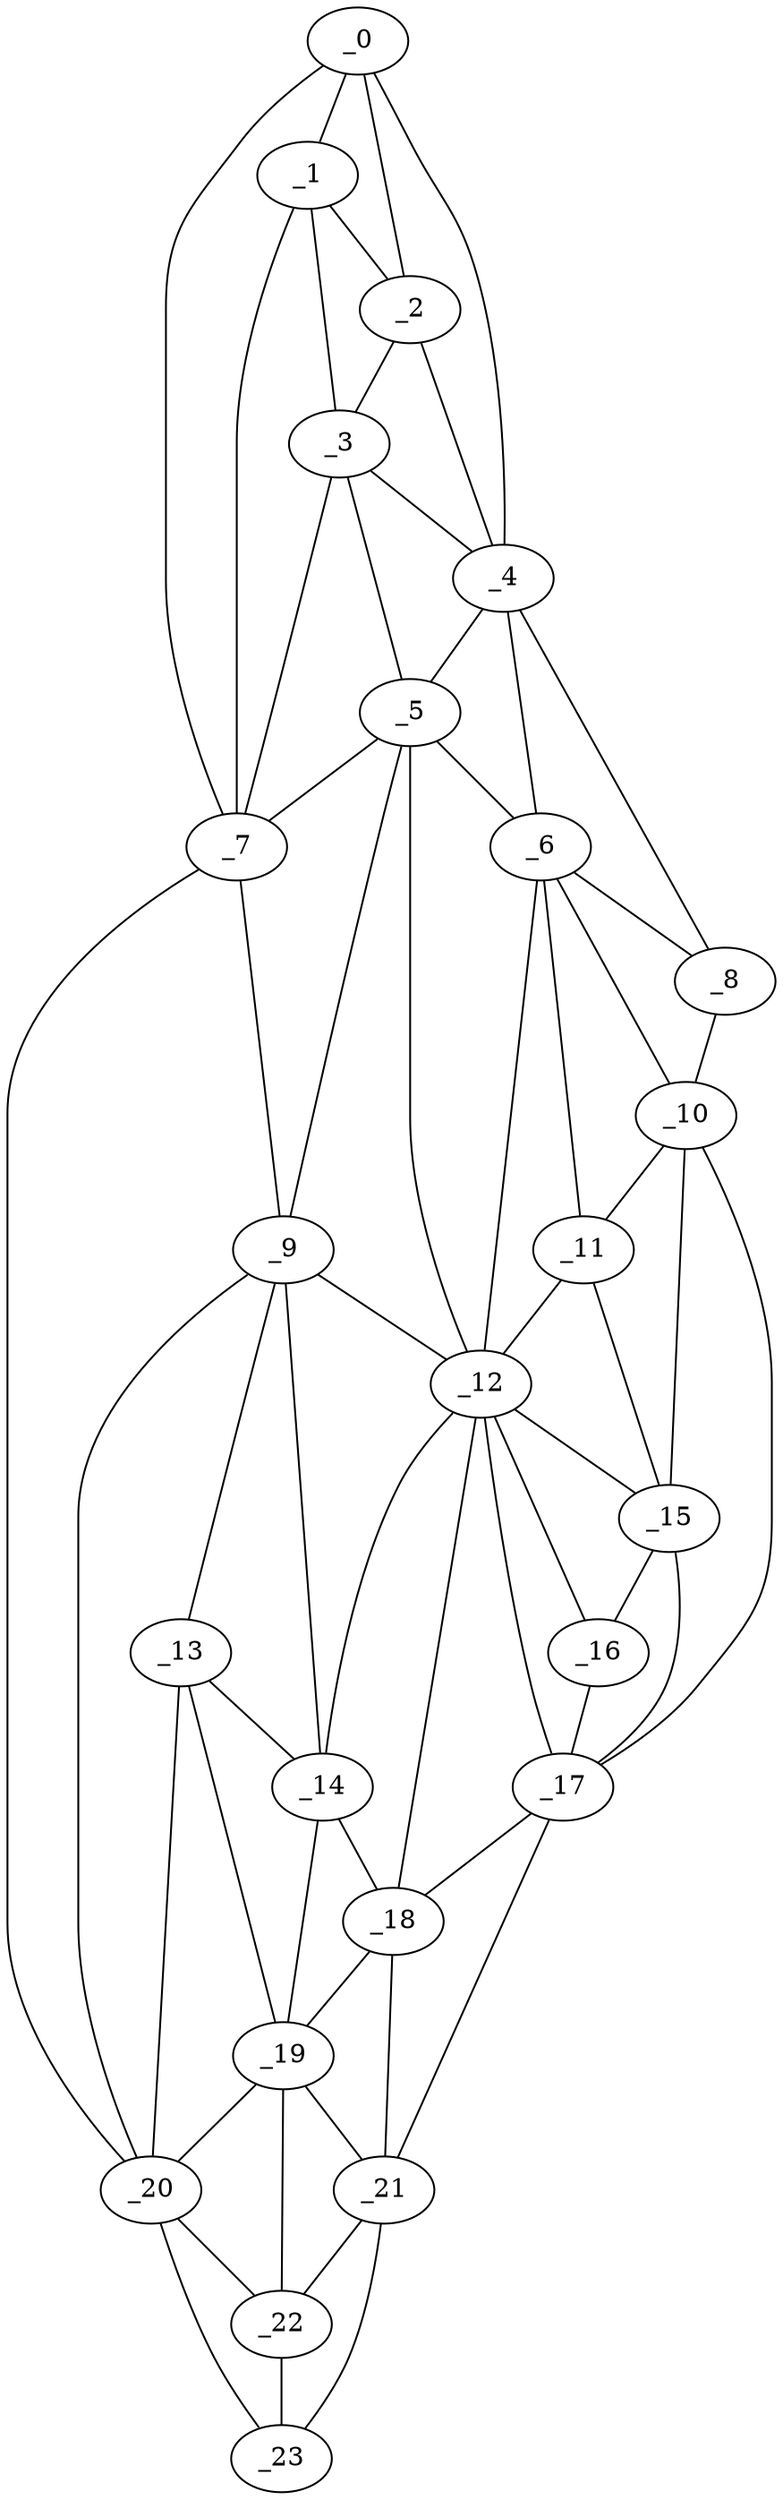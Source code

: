 graph "obj3__210.gxl" {
	_0	 [x=6,
		y=54];
	_1	 [x=15,
		y=51];
	_0 -- _1	 [valence=2];
	_2	 [x=17,
		y=48];
	_0 -- _2	 [valence=2];
	_4	 [x=27,
		y=42];
	_0 -- _4	 [valence=1];
	_7	 [x=48,
		y=80];
	_0 -- _7	 [valence=1];
	_1 -- _2	 [valence=2];
	_3	 [x=24,
		y=45];
	_1 -- _3	 [valence=2];
	_1 -- _7	 [valence=2];
	_2 -- _3	 [valence=1];
	_2 -- _4	 [valence=1];
	_3 -- _4	 [valence=2];
	_5	 [x=42,
		y=41];
	_3 -- _5	 [valence=2];
	_3 -- _7	 [valence=2];
	_4 -- _5	 [valence=1];
	_6	 [x=48,
		y=35];
	_4 -- _6	 [valence=2];
	_8	 [x=51,
		y=30];
	_4 -- _8	 [valence=1];
	_5 -- _6	 [valence=2];
	_5 -- _7	 [valence=2];
	_9	 [x=57,
		y=77];
	_5 -- _9	 [valence=1];
	_12	 [x=71,
		y=56];
	_5 -- _12	 [valence=2];
	_6 -- _8	 [valence=2];
	_10	 [x=60,
		y=30];
	_6 -- _10	 [valence=1];
	_11	 [x=63,
		y=34];
	_6 -- _11	 [valence=2];
	_6 -- _12	 [valence=1];
	_7 -- _9	 [valence=2];
	_20	 [x=111,
		y=84];
	_7 -- _20	 [valence=1];
	_8 -- _10	 [valence=1];
	_9 -- _12	 [valence=1];
	_13	 [x=71,
		y=68];
	_9 -- _13	 [valence=2];
	_14	 [x=72,
		y=61];
	_9 -- _14	 [valence=2];
	_9 -- _20	 [valence=2];
	_10 -- _11	 [valence=1];
	_15	 [x=76,
		y=37];
	_10 -- _15	 [valence=2];
	_17	 [x=89,
		y=42];
	_10 -- _17	 [valence=1];
	_11 -- _12	 [valence=1];
	_11 -- _15	 [valence=2];
	_12 -- _14	 [valence=2];
	_12 -- _15	 [valence=2];
	_16	 [x=80,
		y=39];
	_12 -- _16	 [valence=1];
	_12 -- _17	 [valence=2];
	_18	 [x=94,
		y=51];
	_12 -- _18	 [valence=1];
	_13 -- _14	 [valence=1];
	_19	 [x=99,
		y=57];
	_13 -- _19	 [valence=2];
	_13 -- _20	 [valence=1];
	_14 -- _18	 [valence=2];
	_14 -- _19	 [valence=2];
	_15 -- _16	 [valence=2];
	_15 -- _17	 [valence=1];
	_16 -- _17	 [valence=2];
	_17 -- _18	 [valence=2];
	_21	 [x=115,
		y=62];
	_17 -- _21	 [valence=1];
	_18 -- _19	 [valence=1];
	_18 -- _21	 [valence=1];
	_19 -- _20	 [valence=2];
	_19 -- _21	 [valence=1];
	_22	 [x=116,
		y=74];
	_19 -- _22	 [valence=2];
	_20 -- _22	 [valence=2];
	_23	 [x=126,
		y=80];
	_20 -- _23	 [valence=1];
	_21 -- _22	 [valence=2];
	_21 -- _23	 [valence=1];
	_22 -- _23	 [valence=2];
}
